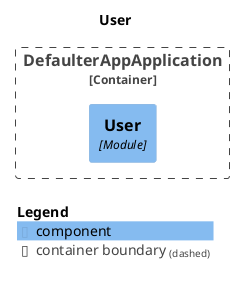 @startuml
set separator none
title User

top to bottom direction

!include <C4/C4>
!include <C4/C4_Context>
!include <C4/C4_Component>

Container_Boundary("DefaulterAppApplication.DefaulterAppApplication_boundary", "DefaulterAppApplication", $tags="") {
  Component(DefaulterAppApplication.DefaulterAppApplication.User, "User", $techn="Module", $descr="", $tags="", $link="")
}


SHOW_LEGEND(true)
@enduml